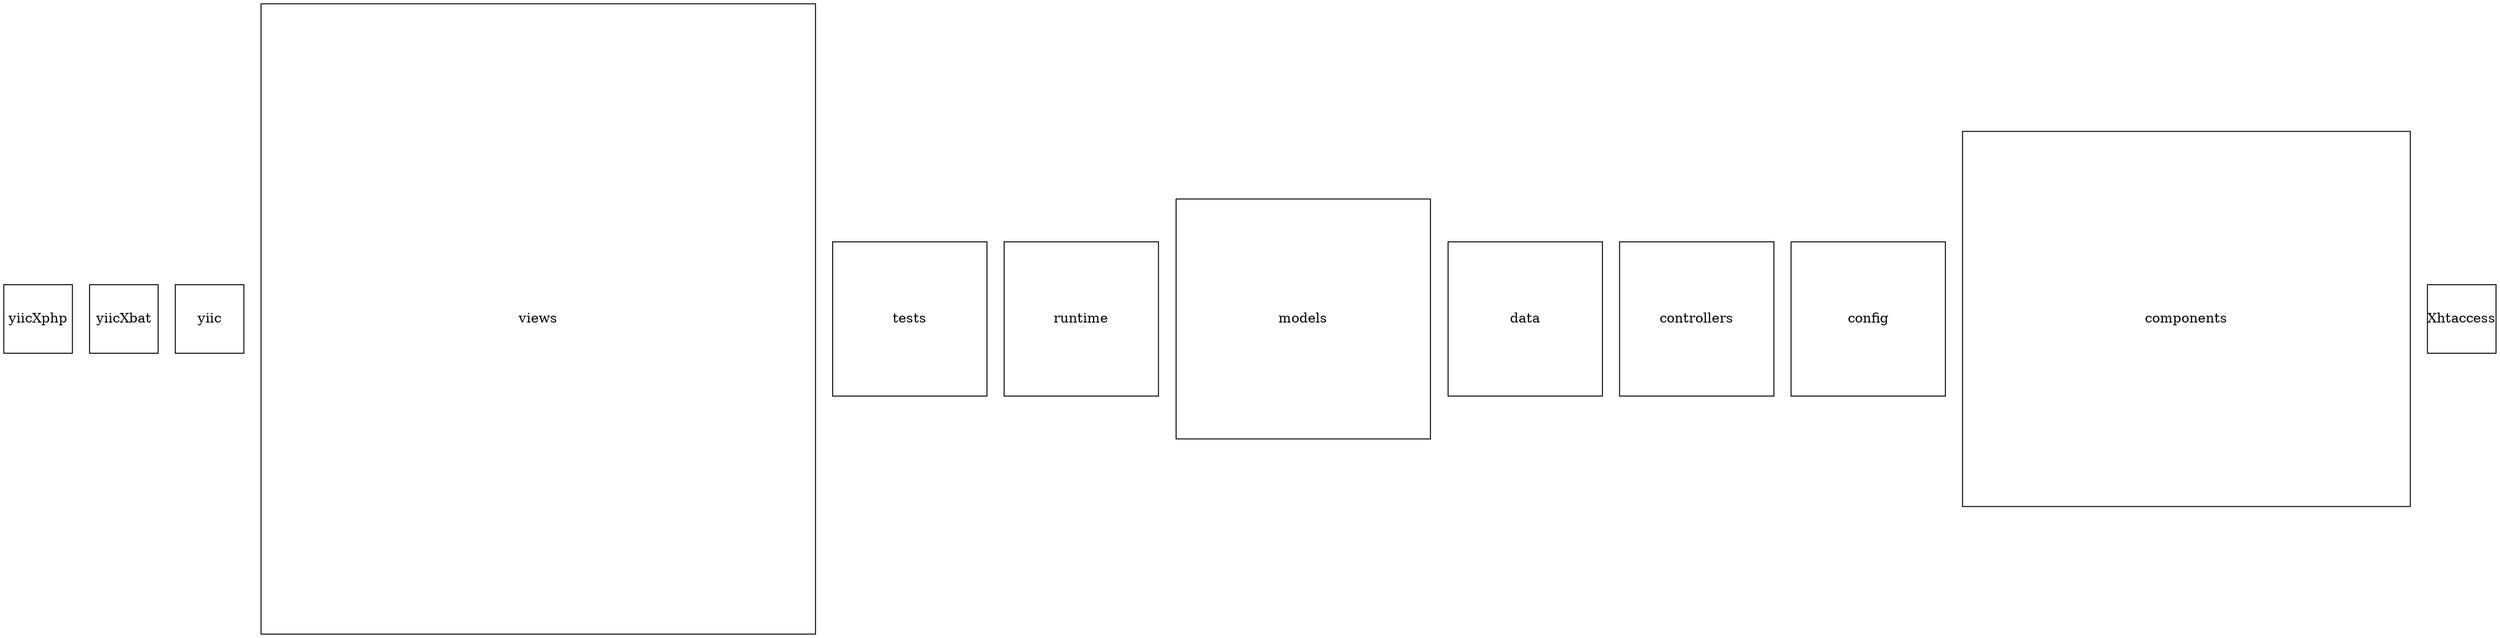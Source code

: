 digraph G {
yiicXphp [shape="rectangle" width="1", height="1", fixedsize=true, type="leaf"];
yiicXbat [shape="rectangle" width="1", height="1", fixedsize=true, type="leaf"];
yiic [shape="rectangle" width="1", height="1", fixedsize=true, type="leaf"];
views [shape="rectangle" width="8.08333333333", height="9.19444444444", fixedsize=true, type="node"];
tests [shape="rectangle" width="2.25", height="2.25", fixedsize=true, type="node"];
runtime [shape="rectangle" width="2.25", height="2.25", fixedsize=true, type="node"];
models [shape="rectangle" width="3.70833333333", height="3.5", fixedsize=true, type="node"];
data [shape="rectangle" width="2.25", height="2.25", fixedsize=true, type="node"];
controllers [shape="rectangle" width="2.25", height="2.25", fixedsize=true, type="node"];
config [shape="rectangle" width="2.25", height="2.25", fixedsize=true, type="node"];
components [shape="rectangle" width="6.52777777778", height="5.47222222222", fixedsize=true, type="node"];
Xhtaccess [shape="rectangle" width="1", height="1", fixedsize=true, type="leaf"];
}
